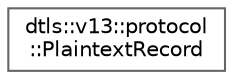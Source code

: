 digraph "Graphical Class Hierarchy"
{
 // LATEX_PDF_SIZE
  bgcolor="transparent";
  edge [fontname=Helvetica,fontsize=10,labelfontname=Helvetica,labelfontsize=10];
  node [fontname=Helvetica,fontsize=10,shape=box,height=0.2,width=0.4];
  rankdir="LR";
  Node0 [id="Node000000",label="dtls::v13::protocol\l::PlaintextRecord",height=0.2,width=0.4,color="grey40", fillcolor="white", style="filled",URL="$classdtls_1_1v13_1_1protocol_1_1PlaintextRecord.html",tooltip=" "];
}
